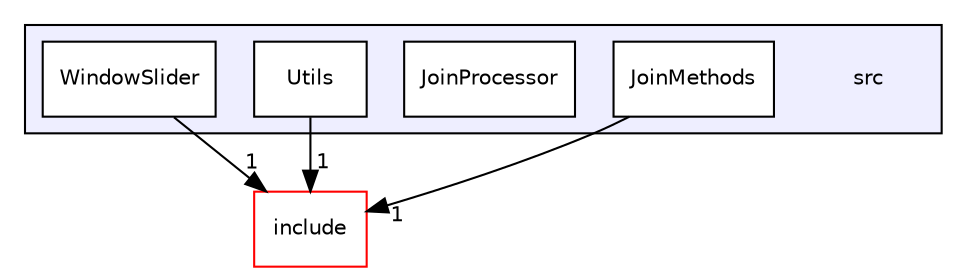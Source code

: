 digraph "src" {
  compound=true
  node [ fontsize="10", fontname="Helvetica"];
  edge [ labelfontsize="10", labelfontname="Helvetica"];
  subgraph clusterdir_68267d1309a1af8e8297ef4c3efbcdba {
    graph [ bgcolor="#eeeeff", pencolor="black", label="" URL="dir_68267d1309a1af8e8297ef4c3efbcdba.html"];
    dir_68267d1309a1af8e8297ef4c3efbcdba [shape=plaintext label="src"];
  dir_c983c079f55e2f3ea8ee47ccc0c3c27b [shape=box label="JoinMethods" fillcolor="white" style="filled" URL="dir_c983c079f55e2f3ea8ee47ccc0c3c27b.html"];
  dir_48bb9691654f96e310031f003c3a21a0 [shape=box label="JoinProcessor" fillcolor="white" style="filled" URL="dir_48bb9691654f96e310031f003c3a21a0.html"];
  dir_a7363e98f9e0bdd87618633653859815 [shape=box label="Utils" fillcolor="white" style="filled" URL="dir_a7363e98f9e0bdd87618633653859815.html"];
  dir_146bff7a4ccd368610992731c86e2ea4 [shape=box label="WindowSlider" fillcolor="white" style="filled" URL="dir_146bff7a4ccd368610992731c86e2ea4.html"];
  }
  dir_d44c64559bbebec7f509842c48db8b23 [shape=box label="include" fillcolor="white" style="filled" color="red" URL="dir_d44c64559bbebec7f509842c48db8b23.html"];
  dir_a7363e98f9e0bdd87618633653859815->dir_d44c64559bbebec7f509842c48db8b23 [headlabel="1", labeldistance=1.5 headhref="dir_000010_000002.html"];
  dir_c983c079f55e2f3ea8ee47ccc0c3c27b->dir_d44c64559bbebec7f509842c48db8b23 [headlabel="1", labeldistance=1.5 headhref="dir_000008_000002.html"];
  dir_146bff7a4ccd368610992731c86e2ea4->dir_d44c64559bbebec7f509842c48db8b23 [headlabel="1", labeldistance=1.5 headhref="dir_000011_000002.html"];
}
